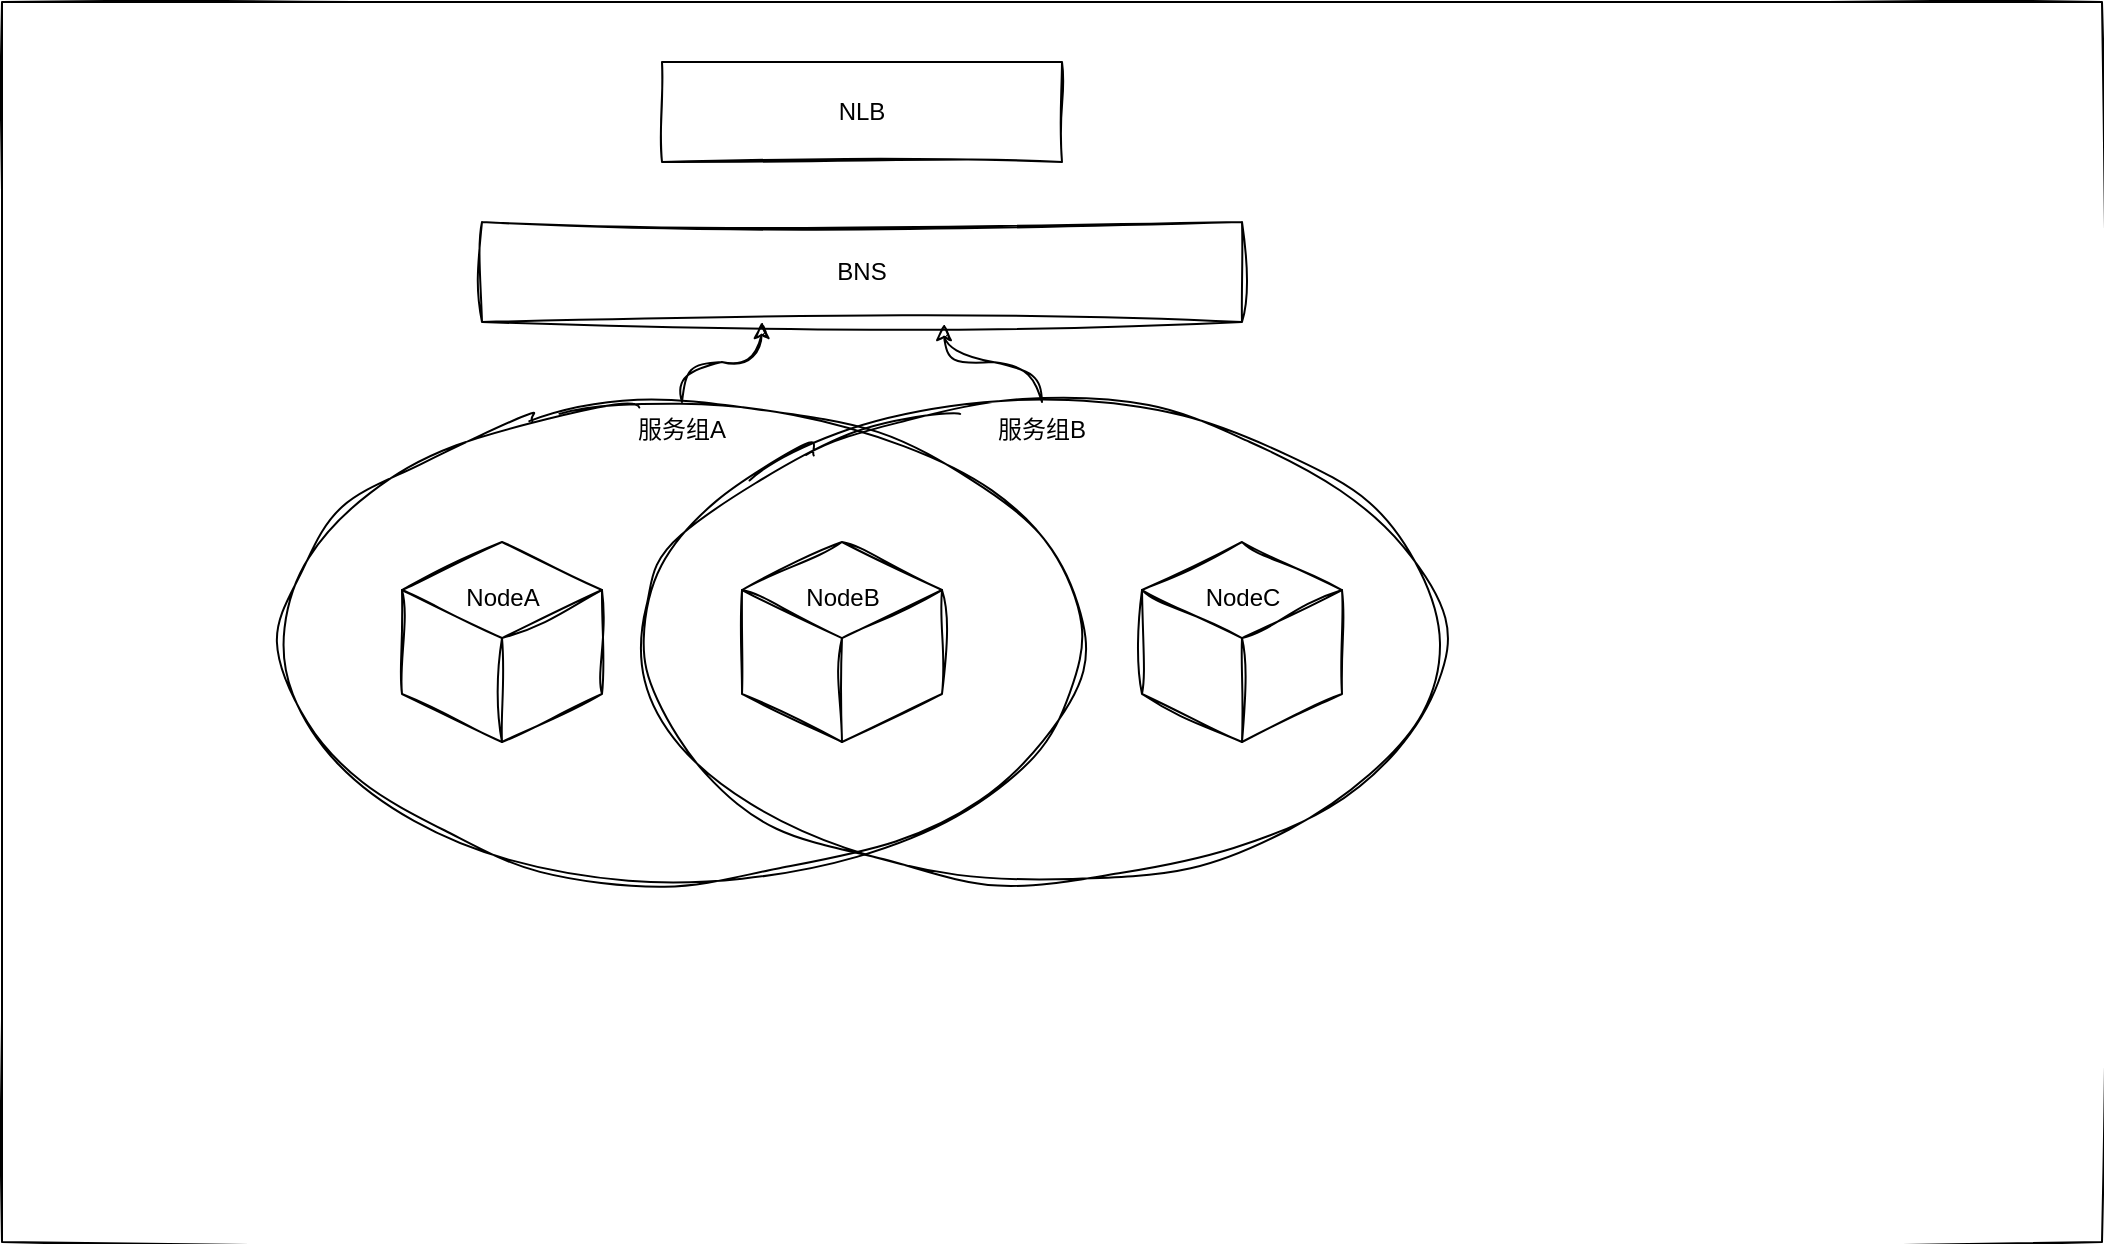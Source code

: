 <mxfile version="24.0.1" type="github">
  <diagram name="第 1 页" id="PGUDQENj0DnAn80L-2uw">
    <mxGraphModel dx="1434" dy="761" grid="1" gridSize="10" guides="1" tooltips="1" connect="1" arrows="1" fold="1" page="1" pageScale="1" pageWidth="1654" pageHeight="1169" math="0" shadow="0">
      <root>
        <mxCell id="0" />
        <mxCell id="1" parent="0" />
        <mxCell id="rN2t7c6qvdmuQKXHOxQG-1" value="" style="rounded=0;whiteSpace=wrap;html=1;sketch=1;hachureGap=4;jiggle=2;curveFitting=1;" vertex="1" parent="1">
          <mxGeometry x="270" y="50" width="1050" height="620" as="geometry" />
        </mxCell>
        <mxCell id="rN2t7c6qvdmuQKXHOxQG-2" value="BNS" style="rounded=0;whiteSpace=wrap;html=1;sketch=1;hachureGap=4;jiggle=2;curveFitting=1;" vertex="1" parent="1">
          <mxGeometry x="510" y="160" width="380" height="50" as="geometry" />
        </mxCell>
        <mxCell id="rN2t7c6qvdmuQKXHOxQG-4" value="NLB" style="rounded=0;whiteSpace=wrap;html=1;sketch=1;hachureGap=4;jiggle=2;curveFitting=1;" vertex="1" parent="1">
          <mxGeometry x="600" y="80" width="200" height="50" as="geometry" />
        </mxCell>
        <mxCell id="rN2t7c6qvdmuQKXHOxQG-8" value="服务组A" style="ellipse;whiteSpace=wrap;html=1;sketch=1;hachureGap=4;jiggle=2;curveFitting=1;verticalAlign=top;fillColor=none;" vertex="1" parent="1">
          <mxGeometry x="410" y="250" width="400" height="240" as="geometry" />
        </mxCell>
        <mxCell id="rN2t7c6qvdmuQKXHOxQG-9" value="服务组B" style="ellipse;whiteSpace=wrap;html=1;sketch=1;hachureGap=4;jiggle=2;curveFitting=1;verticalAlign=top;fillColor=none;" vertex="1" parent="1">
          <mxGeometry x="590" y="250" width="400" height="240" as="geometry" />
        </mxCell>
        <mxCell id="rN2t7c6qvdmuQKXHOxQG-10" value="&lt;div&gt;&lt;br&gt;&lt;/div&gt;NodeA" style="html=1;shape=mxgraph.basic.isocube;isoAngle=15;sketch=1;hachureGap=4;jiggle=2;curveFitting=1;verticalAlign=top;" vertex="1" parent="1">
          <mxGeometry x="470" y="320" width="100" height="100" as="geometry" />
        </mxCell>
        <mxCell id="rN2t7c6qvdmuQKXHOxQG-11" value="&lt;div&gt;&lt;br&gt;&lt;/div&gt;NodeB" style="html=1;shape=mxgraph.basic.isocube;isoAngle=15;sketch=1;hachureGap=4;jiggle=2;curveFitting=1;verticalAlign=top;" vertex="1" parent="1">
          <mxGeometry x="640" y="320" width="100" height="100" as="geometry" />
        </mxCell>
        <mxCell id="rN2t7c6qvdmuQKXHOxQG-12" value="&lt;div&gt;&lt;br&gt;&lt;/div&gt;NodeC" style="html=1;shape=mxgraph.basic.isocube;isoAngle=15;sketch=1;hachureGap=4;jiggle=2;curveFitting=1;verticalAlign=top;" vertex="1" parent="1">
          <mxGeometry x="840" y="320" width="100" height="100" as="geometry" />
        </mxCell>
        <mxCell id="rN2t7c6qvdmuQKXHOxQG-13" style="edgeStyle=orthogonalEdgeStyle;rounded=0;sketch=1;hachureGap=4;jiggle=2;curveFitting=1;orthogonalLoop=1;jettySize=auto;html=1;exitX=0.5;exitY=0;exitDx=0;exitDy=0;entryX=0.368;entryY=1;entryDx=0;entryDy=0;entryPerimeter=0;curved=1;" edge="1" parent="1" source="rN2t7c6qvdmuQKXHOxQG-8" target="rN2t7c6qvdmuQKXHOxQG-2">
          <mxGeometry relative="1" as="geometry" />
        </mxCell>
        <mxCell id="rN2t7c6qvdmuQKXHOxQG-14" style="edgeStyle=orthogonalEdgeStyle;rounded=0;sketch=1;hachureGap=4;jiggle=2;curveFitting=1;orthogonalLoop=1;jettySize=auto;html=1;exitX=0.5;exitY=0;exitDx=0;exitDy=0;entryX=0.608;entryY=1.02;entryDx=0;entryDy=0;entryPerimeter=0;curved=1;" edge="1" parent="1" source="rN2t7c6qvdmuQKXHOxQG-9" target="rN2t7c6qvdmuQKXHOxQG-2">
          <mxGeometry relative="1" as="geometry" />
        </mxCell>
      </root>
    </mxGraphModel>
  </diagram>
</mxfile>
